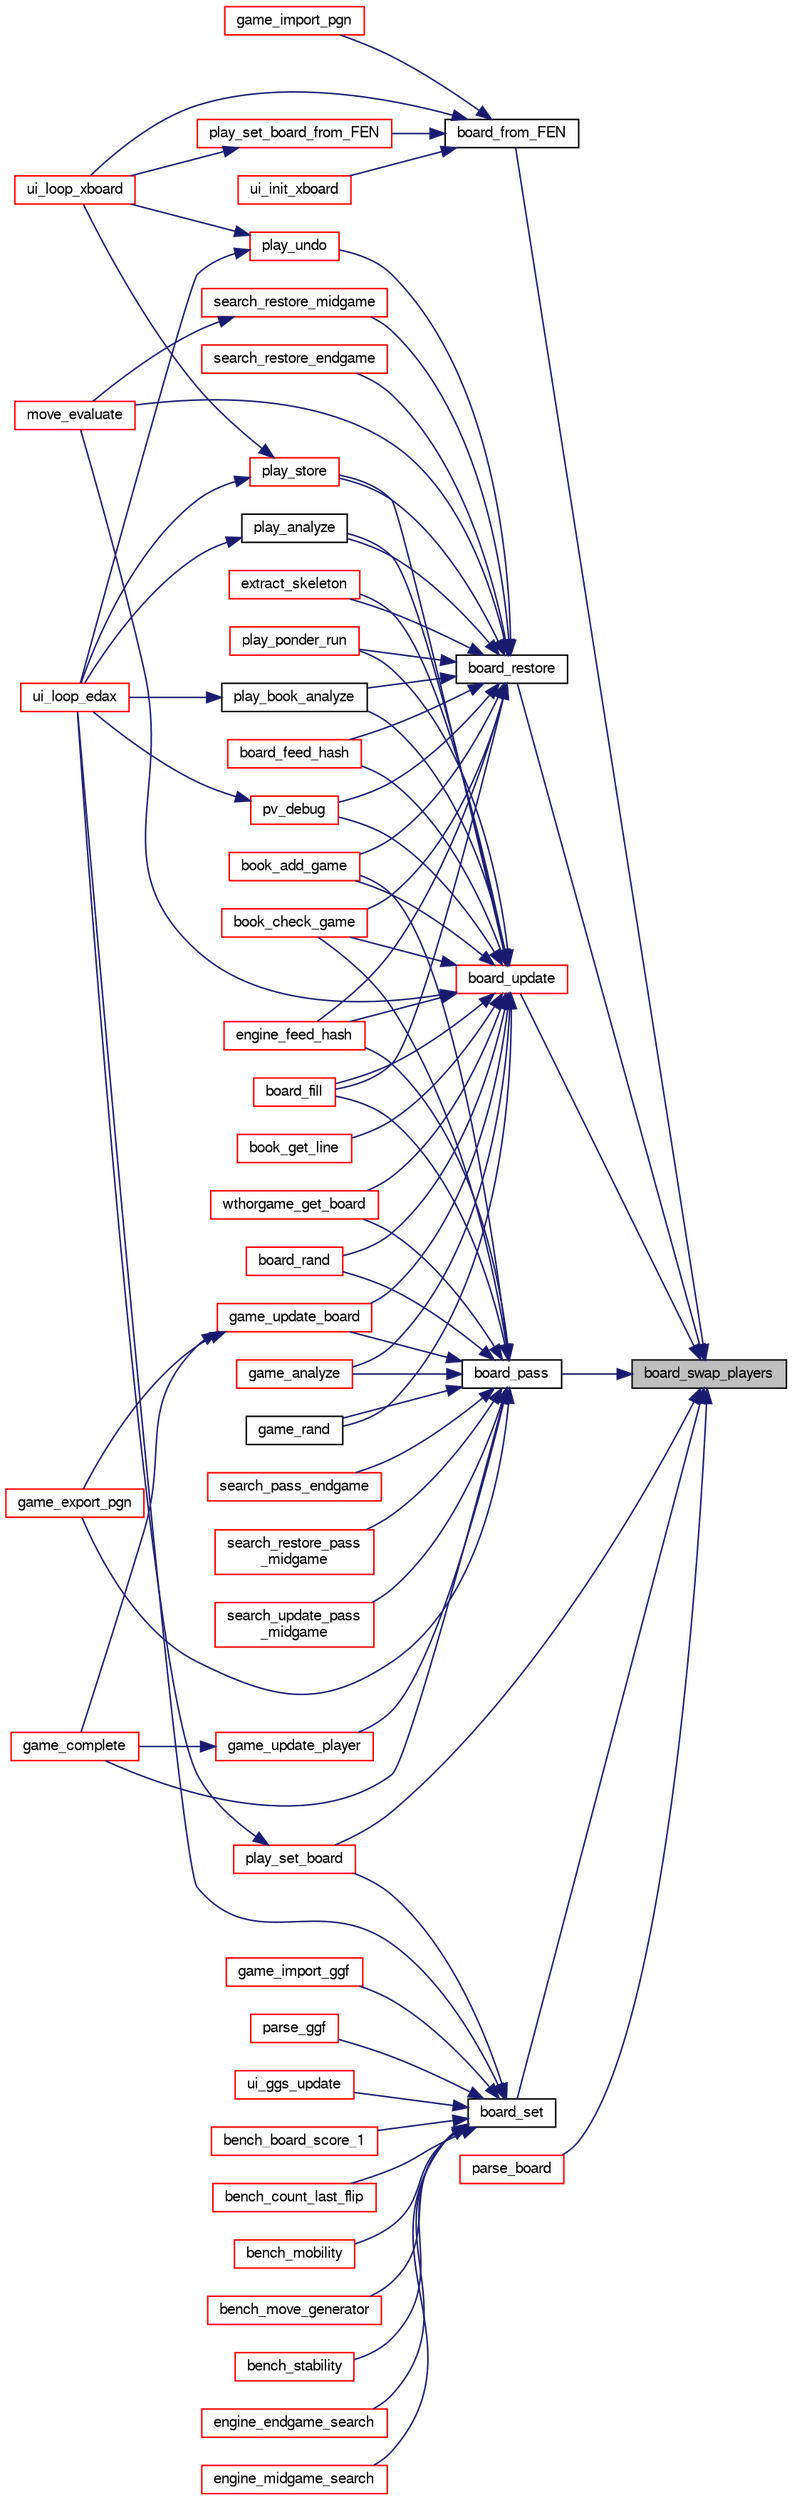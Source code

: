 digraph "board_swap_players"
{
 // LATEX_PDF_SIZE
  bgcolor="transparent";
  edge [fontname="FreeSans",fontsize="10",labelfontname="FreeSans",labelfontsize="10"];
  node [fontname="FreeSans",fontsize="10",shape=record];
  rankdir="RL";
  Node1 [label="board_swap_players",height=0.2,width=0.4,color="black", fillcolor="grey75", style="filled", fontcolor="black",tooltip="Swap players."];
  Node1 -> Node2 [dir="back",color="midnightblue",fontsize="10",style="solid",fontname="FreeSans"];
  Node2 [label="board_from_FEN",height=0.2,width=0.4,color="black",URL="$board_8c.html#af29492953715e526dd895b6c59dc5de6",tooltip="Set a board from a string description."];
  Node2 -> Node3 [dir="back",color="midnightblue",fontsize="10",style="solid",fontname="FreeSans"];
  Node3 [label="game_import_pgn",height=0.2,width=0.4,color="red",URL="$game_8c.html#a82256d2ab6c97a590ed3b345f7ab4eba",tooltip="Read a game from a pgn file."];
  Node2 -> Node12 [dir="back",color="midnightblue",fontsize="10",style="solid",fontname="FreeSans"];
  Node12 [label="play_set_board_from_FEN",height=0.2,width=0.4,color="red",URL="$play_8c.html#a377c8cff47d9a59797cc615360b659be",tooltip="Set a new board."];
  Node12 -> Node13 [dir="back",color="midnightblue",fontsize="10",style="solid",fontname="FreeSans"];
  Node13 [label="ui_loop_xboard",height=0.2,width=0.4,color="red",URL="$ui_8h.html#af80ec70d3d08eb4c17c84d3997aaba0f",tooltip="Loop event."];
  Node2 -> Node15 [dir="back",color="midnightblue",fontsize="10",style="solid",fontname="FreeSans"];
  Node15 [label="ui_init_xboard",height=0.2,width=0.4,color="red",URL="$ui_8h.html#a5ec1cf7d2d607dd20072ae467b3c16e4",tooltip="initialize xboard protocol."];
  Node2 -> Node13 [dir="back",color="midnightblue",fontsize="10",style="solid",fontname="FreeSans"];
  Node1 -> Node16 [dir="back",color="midnightblue",fontsize="10",style="solid",fontname="FreeSans"];
  Node16 [label="board_pass",height=0.2,width=0.4,color="black",URL="$board_8c.html#ac353cc1821e12d2aeba8eefe5cf92b46",tooltip="Passing move."];
  Node16 -> Node17 [dir="back",color="midnightblue",fontsize="10",style="solid",fontname="FreeSans"];
  Node17 [label="board_fill",height=0.2,width=0.4,color="red",URL="$book_8c.html#abdce4d74200559a64a4a498f952cfe96",tooltip="Fill the opening book."];
  Node16 -> Node19 [dir="back",color="midnightblue",fontsize="10",style="solid",fontname="FreeSans"];
  Node19 [label="board_rand",height=0.2,width=0.4,color="red",URL="$board_8c.html#add184702e051a8cfce56342c49db34f4",tooltip="Get a random board by playing random moves."];
  Node16 -> Node21 [dir="back",color="midnightblue",fontsize="10",style="solid",fontname="FreeSans"];
  Node21 [label="book_add_game",height=0.2,width=0.4,color="red",URL="$book_8c.html#aea8461bde1df7dad3d55f9589c1ed586",tooltip="Add positions from a game."];
  Node16 -> Node23 [dir="back",color="midnightblue",fontsize="10",style="solid",fontname="FreeSans"];
  Node23 [label="book_check_game",height=0.2,width=0.4,color="red",URL="$book_8c.html#a8996ed1153616ffa18e6819b88e106c9",tooltip="Check positions from a game."];
  Node16 -> Node25 [dir="back",color="midnightblue",fontsize="10",style="solid",fontname="FreeSans"];
  Node25 [label="engine_feed_hash",height=0.2,width=0.4,color="red",URL="$cassio_8c.html#ae2cc32f6d429a43d8a5b05db74112cc1",tooltip="feed hash table"];
  Node16 -> Node27 [dir="back",color="midnightblue",fontsize="10",style="solid",fontname="FreeSans"];
  Node27 [label="game_analyze",height=0.2,width=0.4,color="red",URL="$game_8c.html#a17775ff0efa3d8592bed935dedb31a45",tooltip="Analyze an endgame."];
  Node16 -> Node31 [dir="back",color="midnightblue",fontsize="10",style="solid",fontname="FreeSans"];
  Node31 [label="game_complete",height=0.2,width=0.4,color="red",URL="$game_8c.html#a2478745958cb21430866a4ea503274df",tooltip="Terminate an unfinished game."];
  Node16 -> Node33 [dir="back",color="midnightblue",fontsize="10",style="solid",fontname="FreeSans"];
  Node33 [label="game_export_pgn",height=0.2,width=0.4,color="red",URL="$game_8c.html#acf88b6a57b6b9305fce116cb0df32138",tooltip="Write a game to a pgn file."];
  Node16 -> Node35 [dir="back",color="midnightblue",fontsize="10",style="solid",fontname="FreeSans"];
  Node35 [label="game_rand",height=0.2,width=0.4,color="black",URL="$game_8c.html#a5aff890e47051b09a445237ea6cd8224",tooltip="Fill a game with some random moves."];
  Node16 -> Node36 [dir="back",color="midnightblue",fontsize="10",style="solid",fontname="FreeSans"];
  Node36 [label="game_update_board",height=0.2,width=0.4,color="red",URL="$game_8c.html#a2b48a650adb24509ed0d0e2267ecfd21",tooltip="update a board."];
  Node36 -> Node31 [dir="back",color="midnightblue",fontsize="10",style="solid",fontname="FreeSans"];
  Node36 -> Node33 [dir="back",color="midnightblue",fontsize="10",style="solid",fontname="FreeSans"];
  Node16 -> Node72 [dir="back",color="midnightblue",fontsize="10",style="solid",fontname="FreeSans"];
  Node72 [label="game_update_player",height=0.2,width=0.4,color="red",URL="$game_8c.html#a20e8d7c89c4744e264deab4405312abd",tooltip="update a player."];
  Node72 -> Node31 [dir="back",color="midnightblue",fontsize="10",style="solid",fontname="FreeSans"];
  Node16 -> Node73 [dir="back",color="midnightblue",fontsize="10",style="solid",fontname="FreeSans"];
  Node73 [label="search_pass_endgame",height=0.2,width=0.4,color="red",URL="$search_8c.html#a45d07951448627b50a92b1c872367469",tooltip="Update the search state after a passing move."];
  Node16 -> Node135 [dir="back",color="midnightblue",fontsize="10",style="solid",fontname="FreeSans"];
  Node135 [label="search_restore_pass\l_midgame",height=0.2,width=0.4,color="red",URL="$search_8c.html#a5e9707f0c579c46996fba87fedecb58c",tooltip="Update the search state after a passing move."];
  Node16 -> Node147 [dir="back",color="midnightblue",fontsize="10",style="solid",fontname="FreeSans"];
  Node147 [label="search_update_pass\l_midgame",height=0.2,width=0.4,color="red",URL="$search_8c.html#af34e8681551a63ca25390b3c87bbf9f7",tooltip="Update the search state after a passing move."];
  Node16 -> Node148 [dir="back",color="midnightblue",fontsize="10",style="solid",fontname="FreeSans"];
  Node148 [label="wthorgame_get_board",height=0.2,width=0.4,color="red",URL="$base_8c.html#aba6e536d7bdd74d06cd2113ba6c56f02",tooltip="Get a position from a Wthor game."];
  Node1 -> Node149 [dir="back",color="midnightblue",fontsize="10",style="solid",fontname="FreeSans"];
  Node149 [label="board_restore",height=0.2,width=0.4,color="black",URL="$board_8c.html#a101af447b84baa302b94c56822618f22",tooltip="Restore a board."];
  Node149 -> Node150 [dir="back",color="midnightblue",fontsize="10",style="solid",fontname="FreeSans"];
  Node150 [label="board_feed_hash",height=0.2,width=0.4,color="red",URL="$book_8c.html#a9c0c6a1b902182109525eb3e10db7cad",tooltip="Feed hash from a position."];
  Node149 -> Node17 [dir="back",color="midnightblue",fontsize="10",style="solid",fontname="FreeSans"];
  Node149 -> Node21 [dir="back",color="midnightblue",fontsize="10",style="solid",fontname="FreeSans"];
  Node149 -> Node23 [dir="back",color="midnightblue",fontsize="10",style="solid",fontname="FreeSans"];
  Node149 -> Node25 [dir="back",color="midnightblue",fontsize="10",style="solid",fontname="FreeSans"];
  Node149 -> Node39 [dir="back",color="midnightblue",fontsize="10",style="solid",fontname="FreeSans"];
  Node39 [label="extract_skeleton",height=0.2,width=0.4,color="red",URL="$book_8c.html#a65253e739b9201531bad8dc071d24d11",tooltip="Extract book lines to a game base."];
  Node149 -> Node142 [dir="back",color="midnightblue",fontsize="10",style="solid",fontname="FreeSans"];
  Node142 [label="move_evaluate",height=0.2,width=0.4,color="red",URL="$move_8c.html#a57eefc66553dd853ba6a21d3d6abb3e0",tooltip="Evaluate a list of move."];
  Node149 -> Node89 [dir="back",color="midnightblue",fontsize="10",style="solid",fontname="FreeSans"];
  Node89 [label="play_analyze",height=0.2,width=0.4,color="black",URL="$play_8c.html#a32624a895b8cf4ec475a8de0ee5df3a1",tooltip="Analyze a played game."];
  Node89 -> Node6 [dir="back",color="midnightblue",fontsize="10",style="solid",fontname="FreeSans"];
  Node6 [label="ui_loop_edax",height=0.2,width=0.4,color="red",URL="$edax_8c.html#a2354b96c7688bae32bedb6203d672f50",tooltip="Loop event."];
  Node149 -> Node152 [dir="back",color="midnightblue",fontsize="10",style="solid",fontname="FreeSans"];
  Node152 [label="play_book_analyze",height=0.2,width=0.4,color="black",URL="$play_8c.html#a59d1d9b9a031ed112e8c41798c8b9eee",tooltip="Analyze a played game."];
  Node152 -> Node6 [dir="back",color="midnightblue",fontsize="10",style="solid",fontname="FreeSans"];
  Node149 -> Node97 [dir="back",color="midnightblue",fontsize="10",style="solid",fontname="FreeSans"];
  Node97 [label="play_ponder_run",height=0.2,width=0.4,color="red",URL="$play_8c.html#a6a826d8e8634b46e269daeed05de785c",tooltip="do ponderation."];
  Node149 -> Node110 [dir="back",color="midnightblue",fontsize="10",style="solid",fontname="FreeSans"];
  Node110 [label="play_store",height=0.2,width=0.4,color="red",URL="$play_8c.html#a050579c3f94a2d5990bc186369ad7980",tooltip="store the game into the opening book"];
  Node110 -> Node6 [dir="back",color="midnightblue",fontsize="10",style="solid",fontname="FreeSans"];
  Node110 -> Node13 [dir="back",color="midnightblue",fontsize="10",style="solid",fontname="FreeSans"];
  Node149 -> Node153 [dir="back",color="midnightblue",fontsize="10",style="solid",fontname="FreeSans"];
  Node153 [label="play_undo",height=0.2,width=0.4,color="red",URL="$play_8c.html#ad882a4aab00428deb1159a896b46884e",tooltip="Undo a move."];
  Node153 -> Node6 [dir="back",color="midnightblue",fontsize="10",style="solid",fontname="FreeSans"];
  Node153 -> Node13 [dir="back",color="midnightblue",fontsize="10",style="solid",fontname="FreeSans"];
  Node149 -> Node154 [dir="back",color="midnightblue",fontsize="10",style="solid",fontname="FreeSans"];
  Node154 [label="pv_debug",height=0.2,width=0.4,color="red",URL="$root_8c.html#a8441d8c906b98e56eb99fcb351ce6a14",tooltip="Debug PV."];
  Node154 -> Node6 [dir="back",color="midnightblue",fontsize="10",style="solid",fontname="FreeSans"];
  Node149 -> Node156 [dir="back",color="midnightblue",fontsize="10",style="solid",fontname="FreeSans"];
  Node156 [label="search_restore_endgame",height=0.2,width=0.4,color="red",URL="$search_8c.html#a60c52ba7cb99b9524c81bb2efdd6bff8",tooltip="Restore the search state as before a move."];
  Node149 -> Node157 [dir="back",color="midnightblue",fontsize="10",style="solid",fontname="FreeSans"];
  Node157 [label="search_restore_midgame",height=0.2,width=0.4,color="red",URL="$search_8c.html#a8ee87f18a6108894aecb6f0cda99fcf8",tooltip="Restore the search state as before a move."];
  Node157 -> Node142 [dir="back",color="midnightblue",fontsize="10",style="solid",fontname="FreeSans"];
  Node1 -> Node158 [dir="back",color="midnightblue",fontsize="10",style="solid",fontname="FreeSans"];
  Node158 [label="board_set",height=0.2,width=0.4,color="black",URL="$board_8c.html#ac0093f2761e80a495d781b41e7b5a703",tooltip="Set a board from a string description."];
  Node158 -> Node159 [dir="back",color="midnightblue",fontsize="10",style="solid",fontname="FreeSans"];
  Node159 [label="bench_board_score_1",height=0.2,width=0.4,color="red",URL="$bench_8c.html#af083b4bac4877c424813ee48b2fb1df0",tooltip=" "];
  Node158 -> Node161 [dir="back",color="midnightblue",fontsize="10",style="solid",fontname="FreeSans"];
  Node161 [label="bench_count_last_flip",height=0.2,width=0.4,color="red",URL="$bench_8c.html#a7e310e218184611b6cd4c9620cb24c2b",tooltip=" "];
  Node158 -> Node162 [dir="back",color="midnightblue",fontsize="10",style="solid",fontname="FreeSans"];
  Node162 [label="bench_mobility",height=0.2,width=0.4,color="red",URL="$bench_8c.html#a5c5dae5cf03c0492aa4482ca05b76cd2",tooltip=" "];
  Node158 -> Node163 [dir="back",color="midnightblue",fontsize="10",style="solid",fontname="FreeSans"];
  Node163 [label="bench_move_generator",height=0.2,width=0.4,color="red",URL="$bench_8c.html#a5c9a65a54793bff9ca925cdea2b110ed",tooltip=" "];
  Node158 -> Node164 [dir="back",color="midnightblue",fontsize="10",style="solid",fontname="FreeSans"];
  Node164 [label="bench_stability",height=0.2,width=0.4,color="red",URL="$bench_8c.html#a4e316049e6f4d7d75fc34cf94fe8a293",tooltip=" "];
  Node158 -> Node80 [dir="back",color="midnightblue",fontsize="10",style="solid",fontname="FreeSans"];
  Node80 [label="engine_endgame_search",height=0.2,width=0.4,color="red",URL="$cassio_8c.html#a59118e647ced4f05560b431b30ad73b9",tooltip="Endgame search."];
  Node158 -> Node81 [dir="back",color="midnightblue",fontsize="10",style="solid",fontname="FreeSans"];
  Node81 [label="engine_midgame_search",height=0.2,width=0.4,color="red",URL="$cassio_8c.html#a71ebe2bfb187238a48c94edd82cb3024",tooltip="Midgame search."];
  Node158 -> Node42 [dir="back",color="midnightblue",fontsize="10",style="solid",fontname="FreeSans"];
  Node42 [label="game_import_ggf",height=0.2,width=0.4,color="red",URL="$game_8c.html#a33b567469d261663c400a1987235c82a",tooltip="Read a game from the Generic Game Format (ggf) file."];
  Node158 -> Node44 [dir="back",color="midnightblue",fontsize="10",style="solid",fontname="FreeSans"];
  Node44 [label="parse_ggf",height=0.2,width=0.4,color="red",URL="$game_8c.html#aa3450bd962d2712d7d72160e5d168784",tooltip="Parse a ggf game from a string."];
  Node158 -> Node165 [dir="back",color="midnightblue",fontsize="10",style="solid",fontname="FreeSans"];
  Node165 [label="play_set_board",height=0.2,width=0.4,color="red",URL="$play_8c.html#a1bfe6e6fbf65454d1f4e807358400661",tooltip="Set a new board."];
  Node165 -> Node6 [dir="back",color="midnightblue",fontsize="10",style="solid",fontname="FreeSans"];
  Node158 -> Node94 [dir="back",color="midnightblue",fontsize="10",style="solid",fontname="FreeSans"];
  Node94 [label="ui_ggs_update",height=0.2,width=0.4,color="red",URL="$ggs_8c.html#add208abcf5430b768477f3ea02a2b139",tooltip="ui_ggs_update"];
  Node158 -> Node6 [dir="back",color="midnightblue",fontsize="10",style="solid",fontname="FreeSans"];
  Node1 -> Node166 [dir="back",color="midnightblue",fontsize="10",style="solid",fontname="FreeSans"];
  Node166 [label="board_update",height=0.2,width=0.4,color="red",URL="$board_8c.html#a2d24dea46d67d71b1d9fe9f515d8d675",tooltip="Update a board."];
  Node166 -> Node150 [dir="back",color="midnightblue",fontsize="10",style="solid",fontname="FreeSans"];
  Node166 -> Node17 [dir="back",color="midnightblue",fontsize="10",style="solid",fontname="FreeSans"];
  Node166 -> Node19 [dir="back",color="midnightblue",fontsize="10",style="solid",fontname="FreeSans"];
  Node166 -> Node21 [dir="back",color="midnightblue",fontsize="10",style="solid",fontname="FreeSans"];
  Node166 -> Node23 [dir="back",color="midnightblue",fontsize="10",style="solid",fontname="FreeSans"];
  Node166 -> Node167 [dir="back",color="midnightblue",fontsize="10",style="solid",fontname="FreeSans"];
  Node167 [label="book_get_line",height=0.2,width=0.4,color="red",URL="$book_8c.html#a5c4b33003cbd770b19d394d4f6dd6a4f",tooltip="Get a variation from the book."];
  Node166 -> Node25 [dir="back",color="midnightblue",fontsize="10",style="solid",fontname="FreeSans"];
  Node166 -> Node39 [dir="back",color="midnightblue",fontsize="10",style="solid",fontname="FreeSans"];
  Node166 -> Node27 [dir="back",color="midnightblue",fontsize="10",style="solid",fontname="FreeSans"];
  Node166 -> Node35 [dir="back",color="midnightblue",fontsize="10",style="solid",fontname="FreeSans"];
  Node166 -> Node36 [dir="back",color="midnightblue",fontsize="10",style="solid",fontname="FreeSans"];
  Node166 -> Node142 [dir="back",color="midnightblue",fontsize="10",style="solid",fontname="FreeSans"];
  Node166 -> Node89 [dir="back",color="midnightblue",fontsize="10",style="solid",fontname="FreeSans"];
  Node166 -> Node152 [dir="back",color="midnightblue",fontsize="10",style="solid",fontname="FreeSans"];
  Node166 -> Node97 [dir="back",color="midnightblue",fontsize="10",style="solid",fontname="FreeSans"];
  Node166 -> Node110 [dir="back",color="midnightblue",fontsize="10",style="solid",fontname="FreeSans"];
  Node166 -> Node154 [dir="back",color="midnightblue",fontsize="10",style="solid",fontname="FreeSans"];
  Node166 -> Node148 [dir="back",color="midnightblue",fontsize="10",style="solid",fontname="FreeSans"];
  Node1 -> Node183 [dir="back",color="midnightblue",fontsize="10",style="solid",fontname="FreeSans"];
  Node183 [label="parse_board",height=0.2,width=0.4,color="red",URL="$util_8c.html#aaec4d07ae982caba230496fd8e8dd664",tooltip="Parse a board."];
  Node1 -> Node165 [dir="back",color="midnightblue",fontsize="10",style="solid",fontname="FreeSans"];
}
